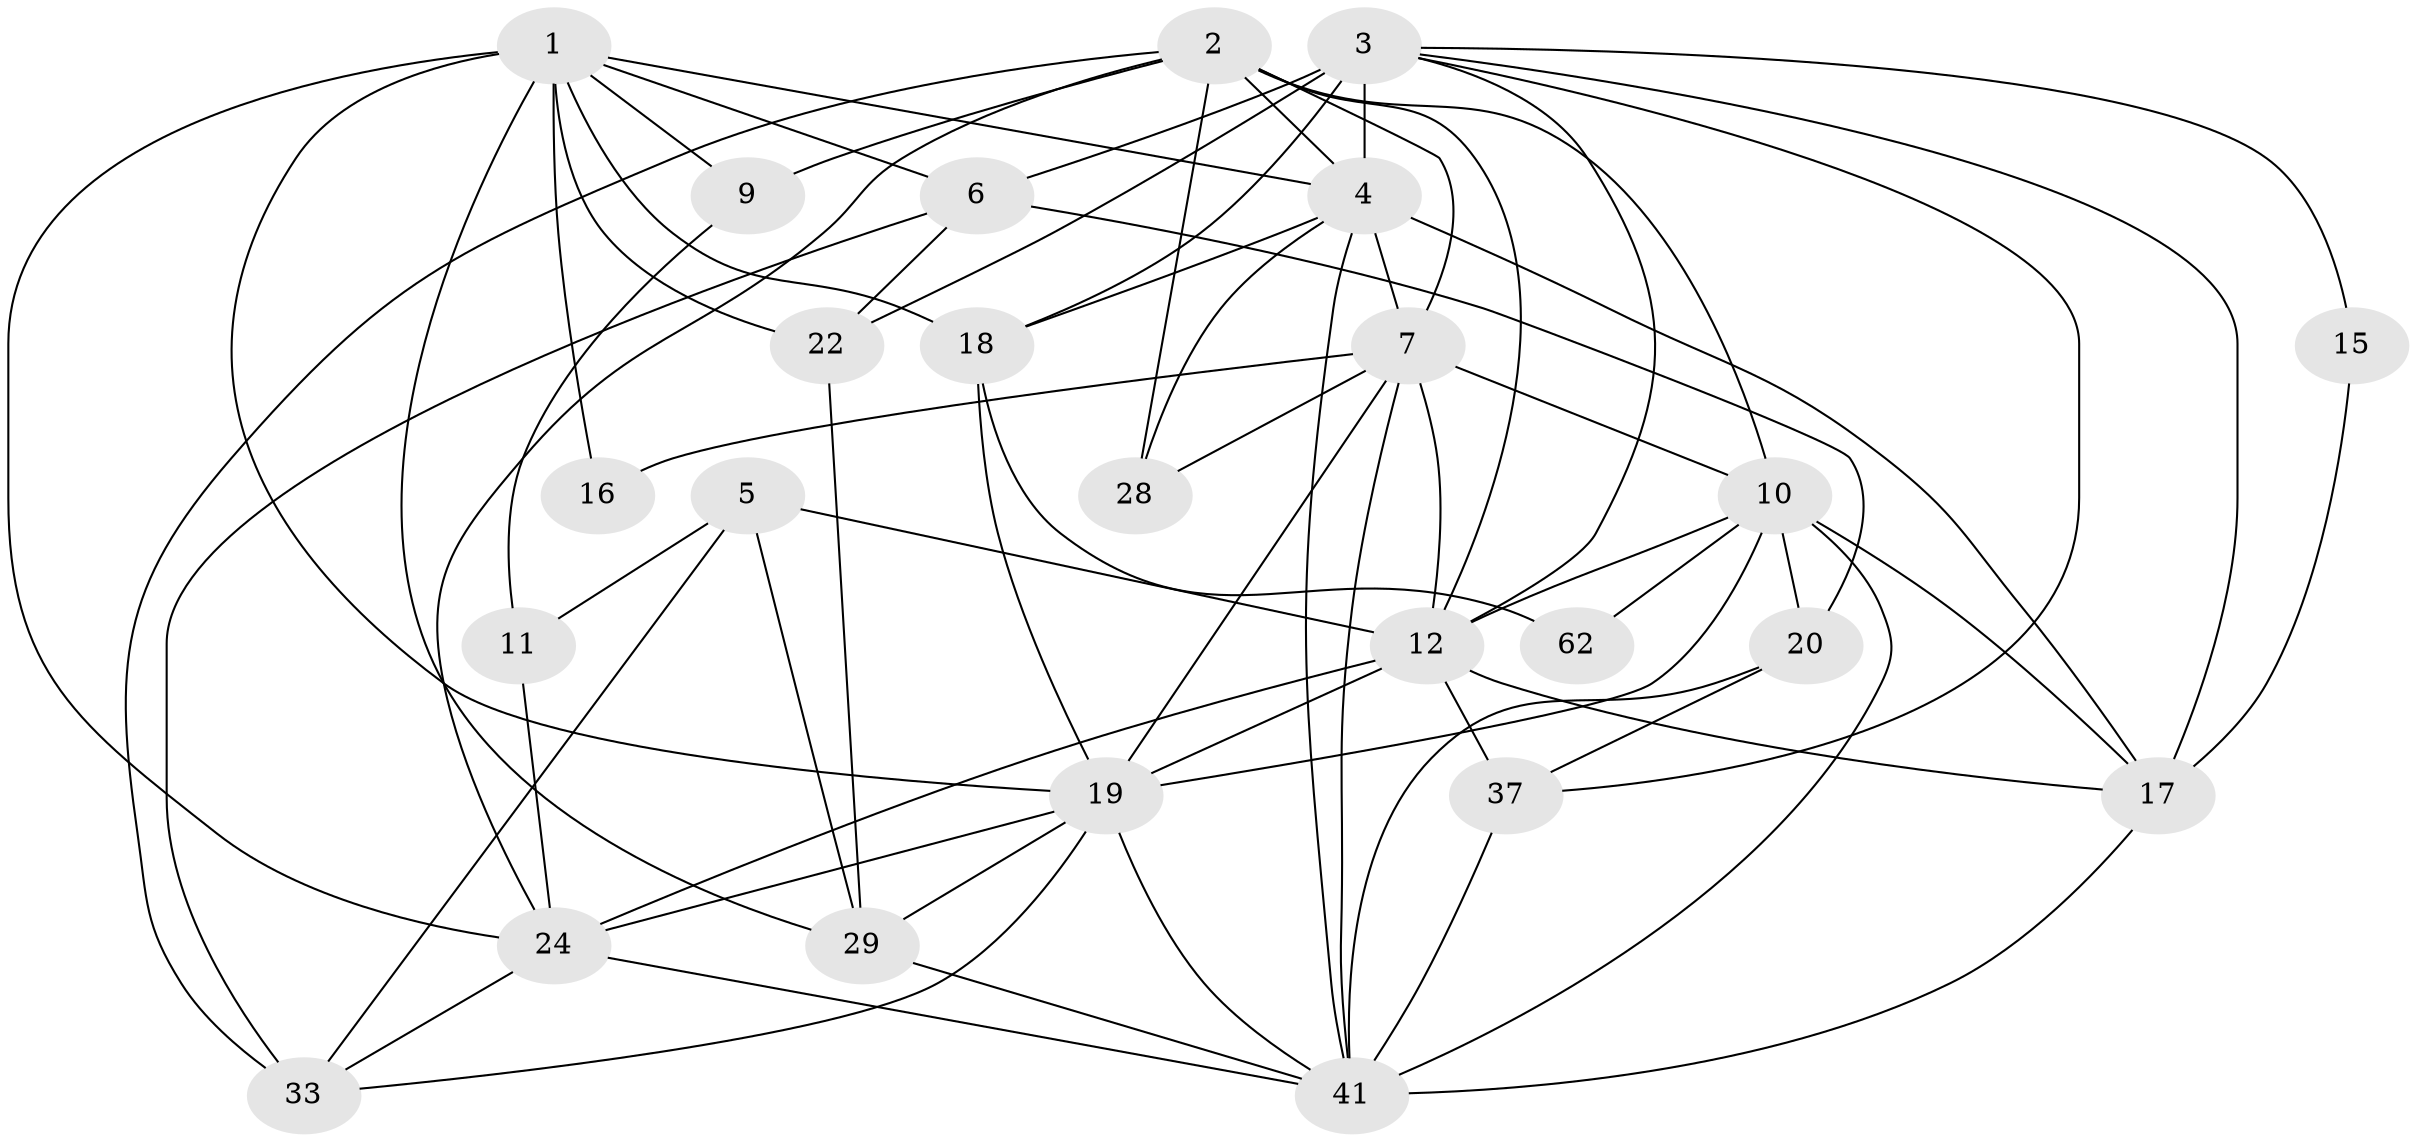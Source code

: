 // original degree distribution, {5: 0.23809523809523808, 3: 0.31746031746031744, 6: 0.07936507936507936, 4: 0.20634920634920634, 7: 0.047619047619047616, 2: 0.1111111111111111}
// Generated by graph-tools (version 1.1) at 2025/19/03/04/25 18:19:00]
// undirected, 25 vertices, 70 edges
graph export_dot {
graph [start="1"]
  node [color=gray90,style=filled];
  1 [super="+50+42"];
  2 [super="+60+40"];
  3 [super="+13"];
  4 [super="+30"];
  5 [super="+26"];
  6 [super="+25"];
  7 [super="+63+8+32"];
  9;
  10 [super="+46+48"];
  11;
  12 [super="+53+45+31"];
  15;
  16;
  17 [super="+56"];
  18 [super="+21"];
  19 [super="+49+23"];
  20;
  22 [super="+51"];
  24 [super="+27"];
  28;
  29;
  33 [super="+54+34"];
  37 [super="+57"];
  41 [super="+44"];
  62;
  1 -- 9;
  1 -- 29;
  1 -- 4;
  1 -- 16;
  1 -- 6;
  1 -- 22;
  1 -- 24;
  1 -- 18;
  1 -- 19;
  2 -- 9;
  2 -- 28;
  2 -- 33;
  2 -- 24;
  2 -- 12;
  2 -- 4;
  2 -- 7;
  2 -- 10 [weight=2];
  3 -- 37;
  3 -- 12 [weight=2];
  3 -- 6 [weight=3];
  3 -- 15;
  3 -- 17;
  3 -- 18;
  3 -- 22 [weight=2];
  3 -- 4 [weight=2];
  4 -- 41;
  4 -- 28;
  4 -- 18;
  4 -- 17 [weight=2];
  4 -- 7;
  5 -- 29;
  5 -- 11;
  5 -- 12;
  5 -- 33;
  6 -- 33 [weight=2];
  6 -- 20;
  6 -- 22;
  7 -- 16;
  7 -- 10;
  7 -- 28 [weight=2];
  7 -- 41;
  7 -- 19;
  7 -- 12 [weight=3];
  9 -- 11;
  10 -- 12 [weight=3];
  10 -- 20;
  10 -- 41;
  10 -- 19;
  10 -- 17;
  10 -- 62;
  11 -- 24;
  12 -- 37;
  12 -- 24;
  12 -- 17;
  12 -- 19 [weight=2];
  15 -- 17;
  17 -- 41;
  18 -- 62;
  18 -- 19;
  19 -- 29;
  19 -- 33;
  19 -- 41;
  19 -- 24;
  20 -- 37;
  20 -- 41;
  22 -- 29;
  24 -- 33;
  24 -- 41;
  29 -- 41;
  37 -- 41 [weight=2];
}

